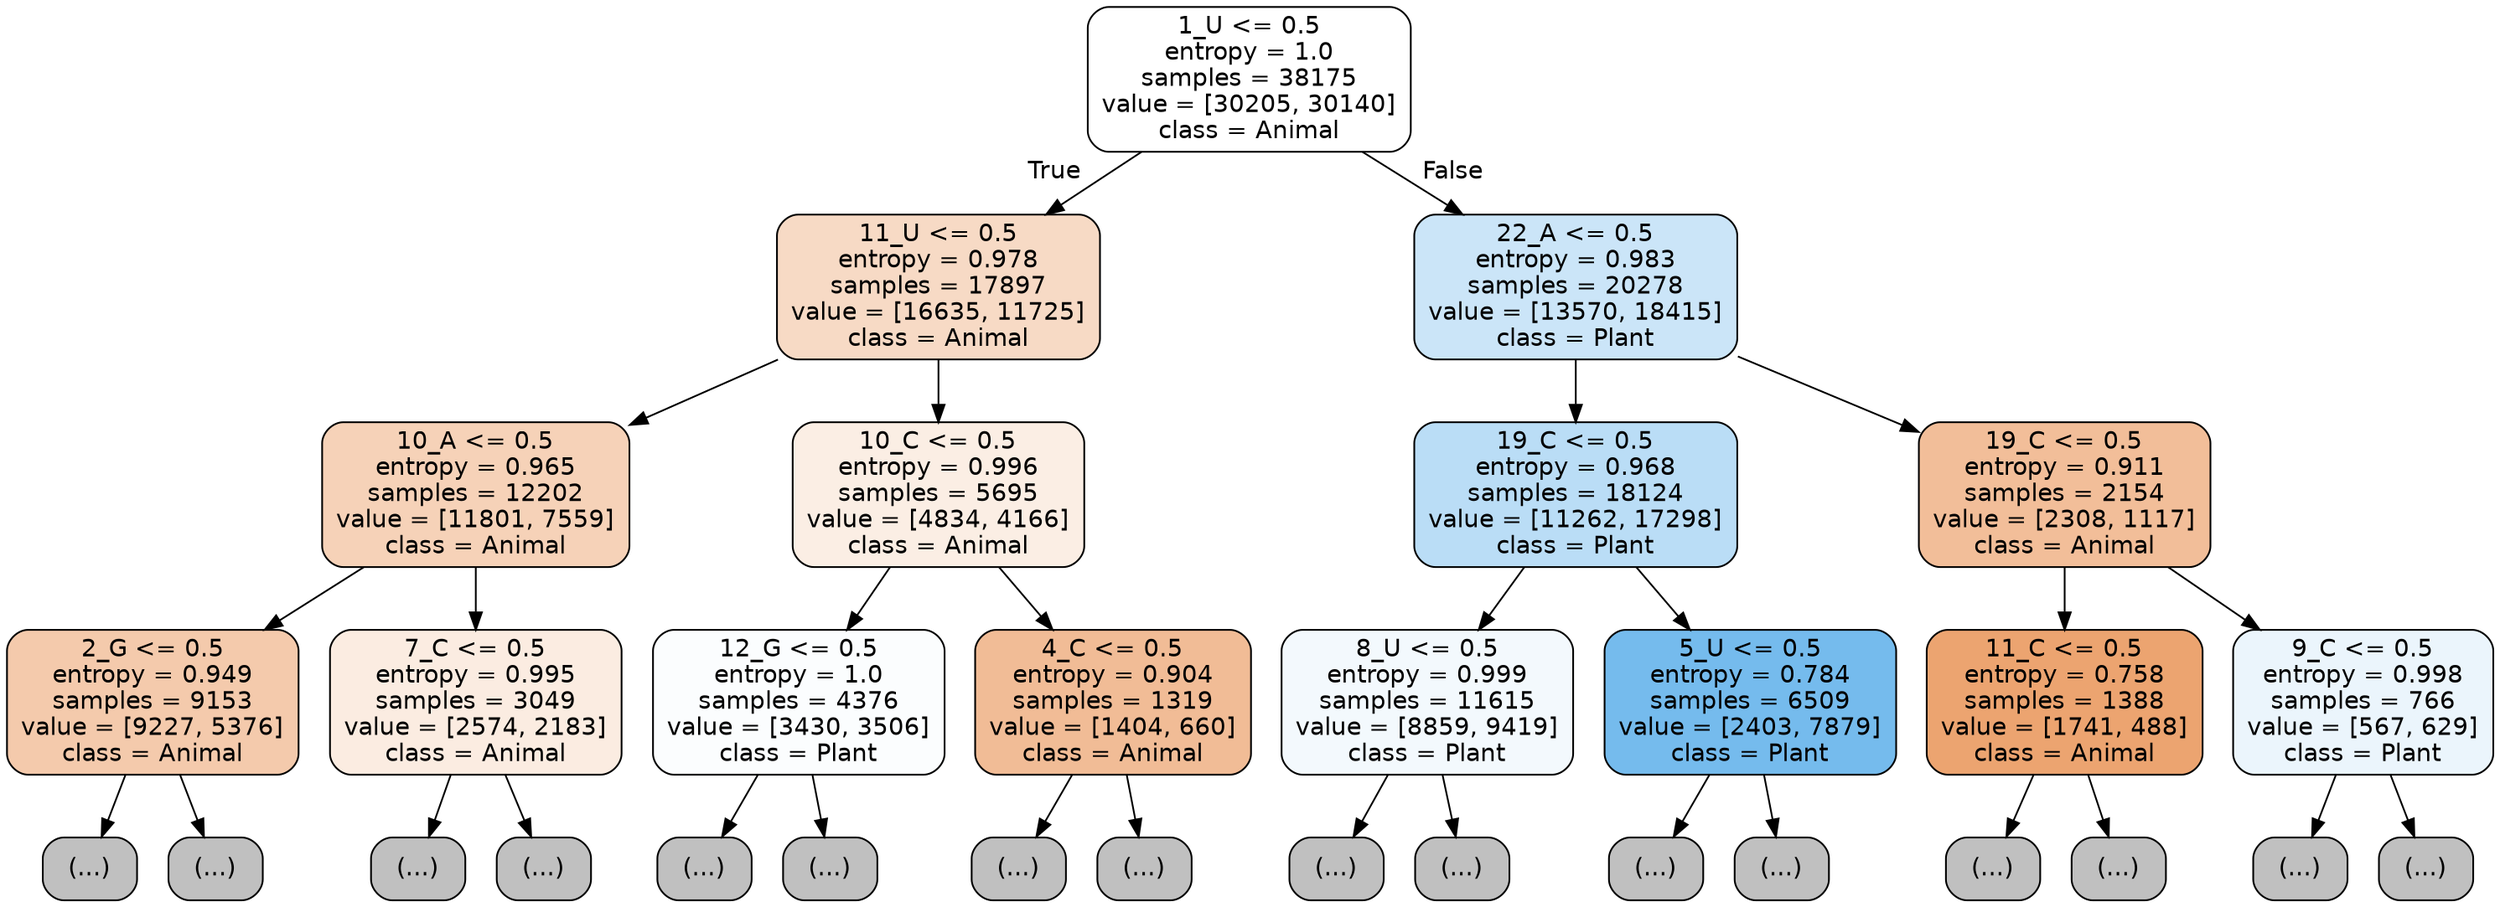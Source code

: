 digraph Tree {
node [shape=box, style="filled, rounded", color="black", fontname="helvetica"] ;
edge [fontname="helvetica"] ;
0 [label="1_U <= 0.5\nentropy = 1.0\nsamples = 38175\nvalue = [30205, 30140]\nclass = Animal", fillcolor="#ffffff"] ;
1 [label="11_U <= 0.5\nentropy = 0.978\nsamples = 17897\nvalue = [16635, 11725]\nclass = Animal", fillcolor="#f7dac5"] ;
0 -> 1 [labeldistance=2.5, labelangle=45, headlabel="True"] ;
2 [label="10_A <= 0.5\nentropy = 0.965\nsamples = 12202\nvalue = [11801, 7559]\nclass = Animal", fillcolor="#f6d2b8"] ;
1 -> 2 ;
3 [label="2_G <= 0.5\nentropy = 0.949\nsamples = 9153\nvalue = [9227, 5376]\nclass = Animal", fillcolor="#f4caac"] ;
2 -> 3 ;
4 [label="(...)", fillcolor="#C0C0C0"] ;
3 -> 4 ;
3745 [label="(...)", fillcolor="#C0C0C0"] ;
3 -> 3745 ;
5132 [label="7_C <= 0.5\nentropy = 0.995\nsamples = 3049\nvalue = [2574, 2183]\nclass = Animal", fillcolor="#fbece1"] ;
2 -> 5132 ;
5133 [label="(...)", fillcolor="#C0C0C0"] ;
5132 -> 5133 ;
6454 [label="(...)", fillcolor="#C0C0C0"] ;
5132 -> 6454 ;
6785 [label="10_C <= 0.5\nentropy = 0.996\nsamples = 5695\nvalue = [4834, 4166]\nclass = Animal", fillcolor="#fbeee4"] ;
1 -> 6785 ;
6786 [label="12_G <= 0.5\nentropy = 1.0\nsamples = 4376\nvalue = [3430, 3506]\nclass = Plant", fillcolor="#fbfdfe"] ;
6785 -> 6786 ;
6787 [label="(...)", fillcolor="#C0C0C0"] ;
6786 -> 6787 ;
8184 [label="(...)", fillcolor="#C0C0C0"] ;
6786 -> 8184 ;
8801 [label="4_C <= 0.5\nentropy = 0.904\nsamples = 1319\nvalue = [1404, 660]\nclass = Animal", fillcolor="#f1bc96"] ;
6785 -> 8801 ;
8802 [label="(...)", fillcolor="#C0C0C0"] ;
8801 -> 8802 ;
9329 [label="(...)", fillcolor="#C0C0C0"] ;
8801 -> 9329 ;
9538 [label="22_A <= 0.5\nentropy = 0.983\nsamples = 20278\nvalue = [13570, 18415]\nclass = Plant", fillcolor="#cbe5f8"] ;
0 -> 9538 [labeldistance=2.5, labelangle=-45, headlabel="False"] ;
9539 [label="19_C <= 0.5\nentropy = 0.968\nsamples = 18124\nvalue = [11262, 17298]\nclass = Plant", fillcolor="#baddf6"] ;
9538 -> 9539 ;
9540 [label="8_U <= 0.5\nentropy = 0.999\nsamples = 11615\nvalue = [8859, 9419]\nclass = Plant", fillcolor="#f3f9fd"] ;
9539 -> 9540 ;
9541 [label="(...)", fillcolor="#C0C0C0"] ;
9540 -> 9541 ;
13206 [label="(...)", fillcolor="#C0C0C0"] ;
9540 -> 13206 ;
14543 [label="5_U <= 0.5\nentropy = 0.784\nsamples = 6509\nvalue = [2403, 7879]\nclass = Plant", fillcolor="#75bbed"] ;
9539 -> 14543 ;
14544 [label="(...)", fillcolor="#C0C0C0"] ;
14543 -> 14544 ;
15705 [label="(...)", fillcolor="#C0C0C0"] ;
14543 -> 15705 ;
16118 [label="19_C <= 0.5\nentropy = 0.911\nsamples = 2154\nvalue = [2308, 1117]\nclass = Animal", fillcolor="#f2be99"] ;
9538 -> 16118 ;
16119 [label="11_C <= 0.5\nentropy = 0.758\nsamples = 1388\nvalue = [1741, 488]\nclass = Animal", fillcolor="#eca470"] ;
16118 -> 16119 ;
16120 [label="(...)", fillcolor="#C0C0C0"] ;
16119 -> 16120 ;
16649 [label="(...)", fillcolor="#C0C0C0"] ;
16119 -> 16649 ;
16764 [label="9_C <= 0.5\nentropy = 0.998\nsamples = 766\nvalue = [567, 629]\nclass = Plant", fillcolor="#ebf5fc"] ;
16118 -> 16764 ;
16765 [label="(...)", fillcolor="#C0C0C0"] ;
16764 -> 16765 ;
16982 [label="(...)", fillcolor="#C0C0C0"] ;
16764 -> 16982 ;
}